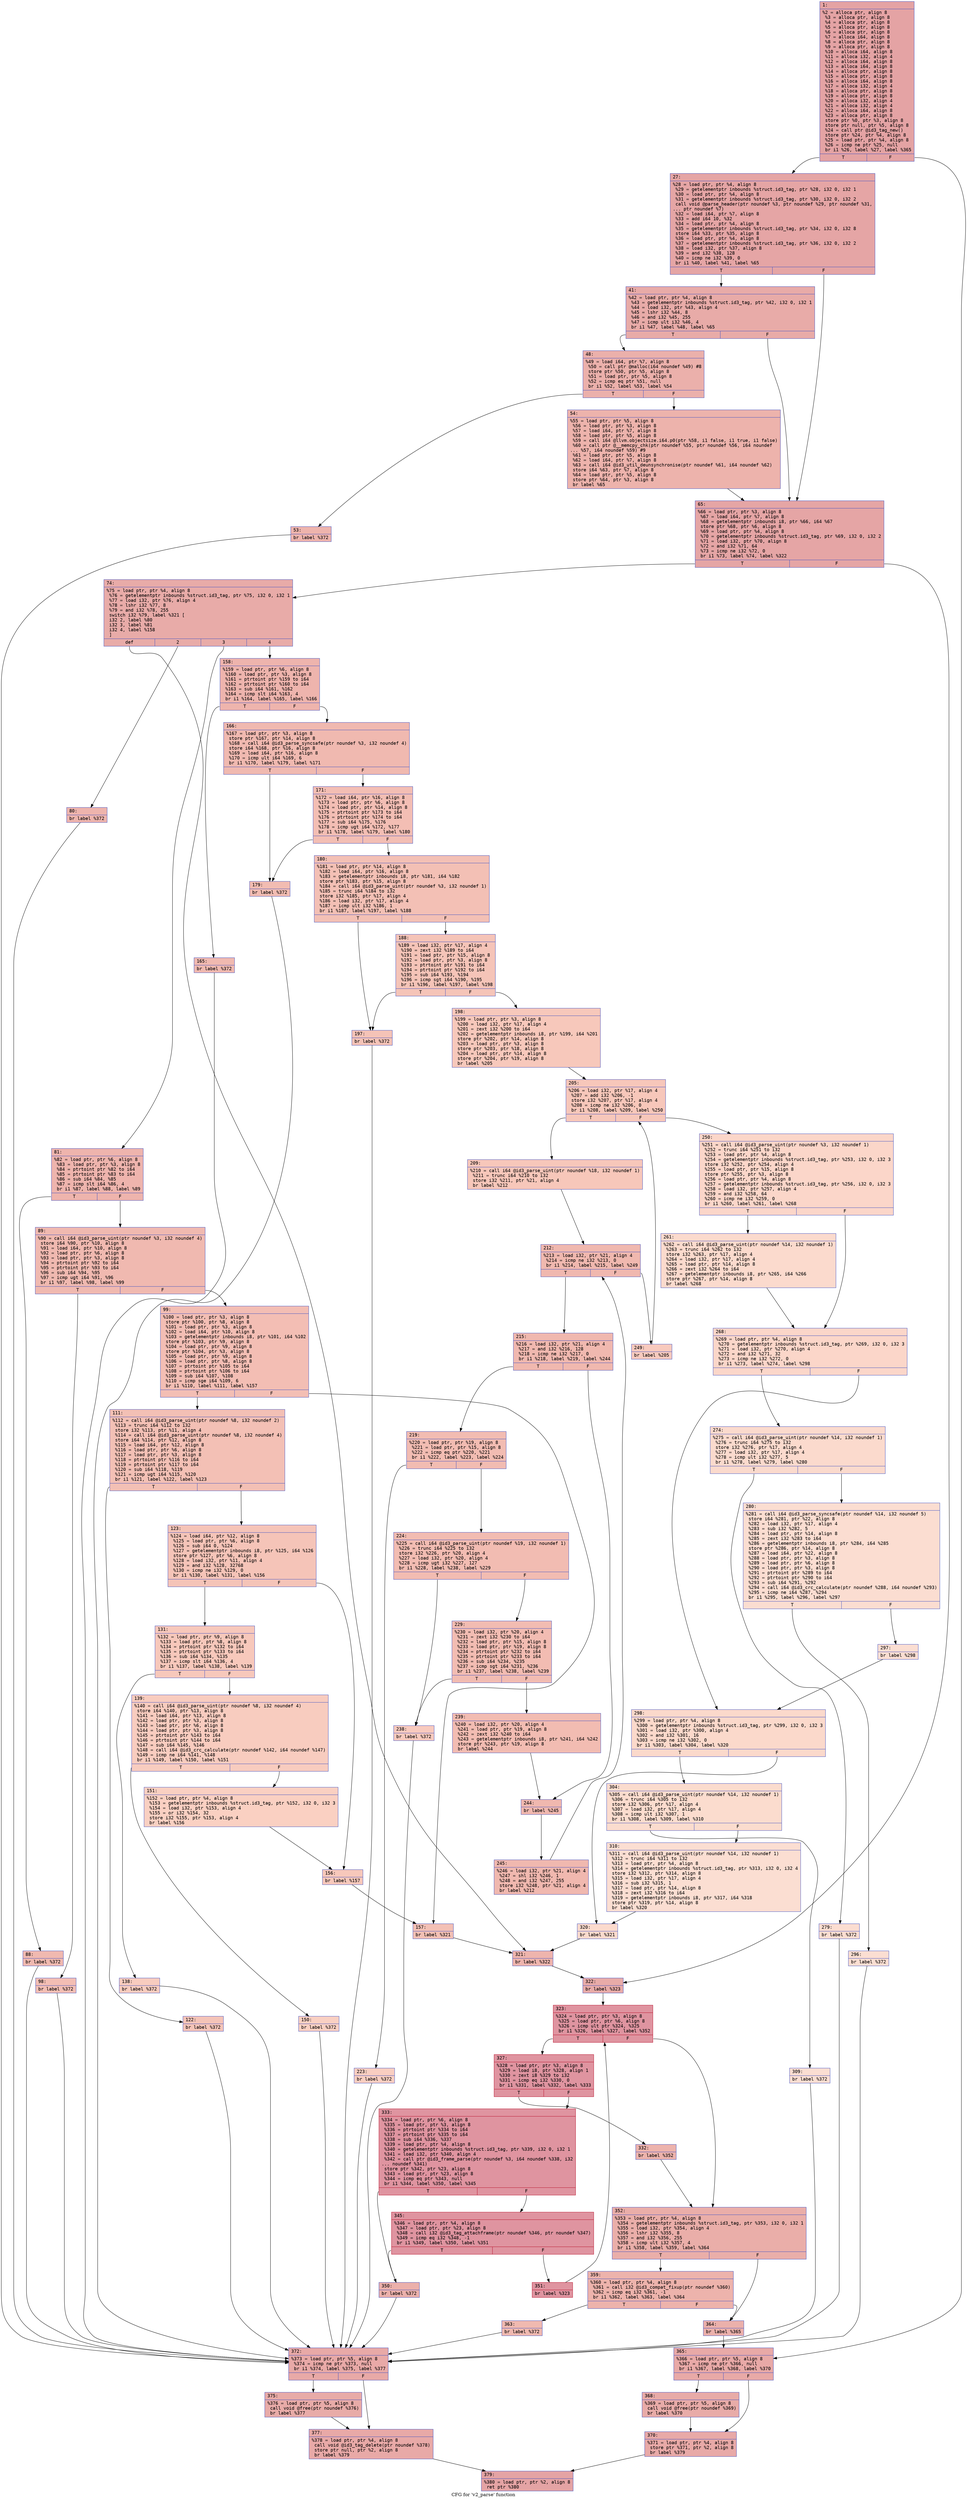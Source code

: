 digraph "CFG for 'v2_parse' function" {
	label="CFG for 'v2_parse' function";

	Node0x600001494f50 [shape=record,color="#3d50c3ff", style=filled, fillcolor="#c32e3170" fontname="Courier",label="{1:\l|  %2 = alloca ptr, align 8\l  %3 = alloca ptr, align 8\l  %4 = alloca ptr, align 8\l  %5 = alloca ptr, align 8\l  %6 = alloca ptr, align 8\l  %7 = alloca i64, align 8\l  %8 = alloca ptr, align 8\l  %9 = alloca ptr, align 8\l  %10 = alloca i64, align 8\l  %11 = alloca i32, align 4\l  %12 = alloca i64, align 8\l  %13 = alloca i64, align 8\l  %14 = alloca ptr, align 8\l  %15 = alloca ptr, align 8\l  %16 = alloca i64, align 8\l  %17 = alloca i32, align 4\l  %18 = alloca ptr, align 8\l  %19 = alloca ptr, align 8\l  %20 = alloca i32, align 4\l  %21 = alloca i32, align 4\l  %22 = alloca i64, align 8\l  %23 = alloca ptr, align 8\l  store ptr %0, ptr %3, align 8\l  store ptr null, ptr %5, align 8\l  %24 = call ptr @id3_tag_new()\l  store ptr %24, ptr %4, align 8\l  %25 = load ptr, ptr %4, align 8\l  %26 = icmp ne ptr %25, null\l  br i1 %26, label %27, label %365\l|{<s0>T|<s1>F}}"];
	Node0x600001494f50:s0 -> Node0x600001494fa0[tooltip="1 -> 27\nProbability 62.50%" ];
	Node0x600001494f50:s1 -> Node0x6000014965d0[tooltip="1 -> 365\nProbability 37.50%" ];
	Node0x600001494fa0 [shape=record,color="#3d50c3ff", style=filled, fillcolor="#c5333470" fontname="Courier",label="{27:\l|  %28 = load ptr, ptr %4, align 8\l  %29 = getelementptr inbounds %struct.id3_tag, ptr %28, i32 0, i32 1\l  %30 = load ptr, ptr %4, align 8\l  %31 = getelementptr inbounds %struct.id3_tag, ptr %30, i32 0, i32 2\l  call void @parse_header(ptr noundef %3, ptr noundef %29, ptr noundef %31,\l... ptr noundef %7)\l  %32 = load i64, ptr %7, align 8\l  %33 = add i64 10, %32\l  %34 = load ptr, ptr %4, align 8\l  %35 = getelementptr inbounds %struct.id3_tag, ptr %34, i32 0, i32 8\l  store i64 %33, ptr %35, align 8\l  %36 = load ptr, ptr %4, align 8\l  %37 = getelementptr inbounds %struct.id3_tag, ptr %36, i32 0, i32 2\l  %38 = load i32, ptr %37, align 8\l  %39 = and i32 %38, 128\l  %40 = icmp ne i32 %39, 0\l  br i1 %40, label %41, label %65\l|{<s0>T|<s1>F}}"];
	Node0x600001494fa0:s0 -> Node0x600001494ff0[tooltip="27 -> 41\nProbability 50.00%" ];
	Node0x600001494fa0:s1 -> Node0x600001495130[tooltip="27 -> 65\nProbability 50.00%" ];
	Node0x600001494ff0 [shape=record,color="#3d50c3ff", style=filled, fillcolor="#cc403a70" fontname="Courier",label="{41:\l|  %42 = load ptr, ptr %4, align 8\l  %43 = getelementptr inbounds %struct.id3_tag, ptr %42, i32 0, i32 1\l  %44 = load i32, ptr %43, align 4\l  %45 = lshr i32 %44, 8\l  %46 = and i32 %45, 255\l  %47 = icmp ult i32 %46, 4\l  br i1 %47, label %48, label %65\l|{<s0>T|<s1>F}}"];
	Node0x600001494ff0:s0 -> Node0x600001495040[tooltip="41 -> 48\nProbability 50.00%" ];
	Node0x600001494ff0:s1 -> Node0x600001495130[tooltip="41 -> 65\nProbability 50.00%" ];
	Node0x600001495040 [shape=record,color="#3d50c3ff", style=filled, fillcolor="#d24b4070" fontname="Courier",label="{48:\l|  %49 = load i64, ptr %7, align 8\l  %50 = call ptr @malloc(i64 noundef %49) #8\l  store ptr %50, ptr %5, align 8\l  %51 = load ptr, ptr %5, align 8\l  %52 = icmp eq ptr %51, null\l  br i1 %52, label %53, label %54\l|{<s0>T|<s1>F}}"];
	Node0x600001495040:s0 -> Node0x600001495090[tooltip="48 -> 53\nProbability 37.50%" ];
	Node0x600001495040:s1 -> Node0x6000014950e0[tooltip="48 -> 54\nProbability 62.50%" ];
	Node0x600001495090 [shape=record,color="#3d50c3ff", style=filled, fillcolor="#d8564670" fontname="Courier",label="{53:\l|  br label %372\l}"];
	Node0x600001495090 -> Node0x6000014966c0[tooltip="53 -> 372\nProbability 100.00%" ];
	Node0x6000014950e0 [shape=record,color="#3d50c3ff", style=filled, fillcolor="#d6524470" fontname="Courier",label="{54:\l|  %55 = load ptr, ptr %5, align 8\l  %56 = load ptr, ptr %3, align 8\l  %57 = load i64, ptr %7, align 8\l  %58 = load ptr, ptr %5, align 8\l  %59 = call i64 @llvm.objectsize.i64.p0(ptr %58, i1 false, i1 true, i1 false)\l  %60 = call ptr @__memcpy_chk(ptr noundef %55, ptr noundef %56, i64 noundef\l... %57, i64 noundef %59) #9\l  %61 = load ptr, ptr %5, align 8\l  %62 = load i64, ptr %7, align 8\l  %63 = call i64 @id3_util_deunsynchronise(ptr noundef %61, i64 noundef %62)\l  store i64 %63, ptr %7, align 8\l  %64 = load ptr, ptr %5, align 8\l  store ptr %64, ptr %3, align 8\l  br label %65\l}"];
	Node0x6000014950e0 -> Node0x600001495130[tooltip="54 -> 65\nProbability 100.00%" ];
	Node0x600001495130 [shape=record,color="#3d50c3ff", style=filled, fillcolor="#c5333470" fontname="Courier",label="{65:\l|  %66 = load ptr, ptr %3, align 8\l  %67 = load i64, ptr %7, align 8\l  %68 = getelementptr inbounds i8, ptr %66, i64 %67\l  store ptr %68, ptr %6, align 8\l  %69 = load ptr, ptr %4, align 8\l  %70 = getelementptr inbounds %struct.id3_tag, ptr %69, i32 0, i32 2\l  %71 = load i32, ptr %70, align 8\l  %72 = and i32 %71, 64\l  %73 = icmp ne i32 %72, 0\l  br i1 %73, label %74, label %322\l|{<s0>T|<s1>F}}"];
	Node0x600001495130:s0 -> Node0x600001495180[tooltip="65 -> 74\nProbability 50.00%" ];
	Node0x600001495130:s1 -> Node0x600001496210[tooltip="65 -> 322\nProbability 50.00%" ];
	Node0x600001495180 [shape=record,color="#3d50c3ff", style=filled, fillcolor="#cc403a70" fontname="Courier",label="{74:\l|  %75 = load ptr, ptr %4, align 8\l  %76 = getelementptr inbounds %struct.id3_tag, ptr %75, i32 0, i32 1\l  %77 = load i32, ptr %76, align 4\l  %78 = lshr i32 %77, 8\l  %79 = and i32 %78, 255\l  switch i32 %79, label %321 [\l    i32 2, label %80\l    i32 3, label %81\l    i32 4, label %158\l  ]\l|{<s0>def|<s1>2|<s2>3|<s3>4}}"];
	Node0x600001495180:s0 -> Node0x6000014961c0[tooltip="74 -> 321\nProbability 25.00%" ];
	Node0x600001495180:s1 -> Node0x6000014951d0[tooltip="74 -> 80\nProbability 25.00%" ];
	Node0x600001495180:s2 -> Node0x600001495220[tooltip="74 -> 81\nProbability 25.00%" ];
	Node0x600001495180:s3 -> Node0x6000014956d0[tooltip="74 -> 158\nProbability 25.00%" ];
	Node0x6000014951d0 [shape=record,color="#3d50c3ff", style=filled, fillcolor="#d8564670" fontname="Courier",label="{80:\l|  br label %372\l}"];
	Node0x6000014951d0 -> Node0x6000014966c0[tooltip="80 -> 372\nProbability 100.00%" ];
	Node0x600001495220 [shape=record,color="#3d50c3ff", style=filled, fillcolor="#d8564670" fontname="Courier",label="{81:\l|  %82 = load ptr, ptr %6, align 8\l  %83 = load ptr, ptr %3, align 8\l  %84 = ptrtoint ptr %82 to i64\l  %85 = ptrtoint ptr %83 to i64\l  %86 = sub i64 %84, %85\l  %87 = icmp slt i64 %86, 4\l  br i1 %87, label %88, label %89\l|{<s0>T|<s1>F}}"];
	Node0x600001495220:s0 -> Node0x600001495270[tooltip="81 -> 88\nProbability 50.00%" ];
	Node0x600001495220:s1 -> Node0x6000014952c0[tooltip="81 -> 89\nProbability 50.00%" ];
	Node0x600001495270 [shape=record,color="#3d50c3ff", style=filled, fillcolor="#de614d70" fontname="Courier",label="{88:\l|  br label %372\l}"];
	Node0x600001495270 -> Node0x6000014966c0[tooltip="88 -> 372\nProbability 100.00%" ];
	Node0x6000014952c0 [shape=record,color="#3d50c3ff", style=filled, fillcolor="#de614d70" fontname="Courier",label="{89:\l|  %90 = call i64 @id3_parse_uint(ptr noundef %3, i32 noundef 4)\l  store i64 %90, ptr %10, align 8\l  %91 = load i64, ptr %10, align 8\l  %92 = load ptr, ptr %6, align 8\l  %93 = load ptr, ptr %3, align 8\l  %94 = ptrtoint ptr %92 to i64\l  %95 = ptrtoint ptr %93 to i64\l  %96 = sub i64 %94, %95\l  %97 = icmp ugt i64 %91, %96\l  br i1 %97, label %98, label %99\l|{<s0>T|<s1>F}}"];
	Node0x6000014952c0:s0 -> Node0x600001495310[tooltip="89 -> 98\nProbability 50.00%" ];
	Node0x6000014952c0:s1 -> Node0x600001495360[tooltip="89 -> 99\nProbability 50.00%" ];
	Node0x600001495310 [shape=record,color="#3d50c3ff", style=filled, fillcolor="#e36c5570" fontname="Courier",label="{98:\l|  br label %372\l}"];
	Node0x600001495310 -> Node0x6000014966c0[tooltip="98 -> 372\nProbability 100.00%" ];
	Node0x600001495360 [shape=record,color="#3d50c3ff", style=filled, fillcolor="#e36c5570" fontname="Courier",label="{99:\l|  %100 = load ptr, ptr %3, align 8\l  store ptr %100, ptr %8, align 8\l  %101 = load ptr, ptr %3, align 8\l  %102 = load i64, ptr %10, align 8\l  %103 = getelementptr inbounds i8, ptr %101, i64 %102\l  store ptr %103, ptr %9, align 8\l  %104 = load ptr, ptr %9, align 8\l  store ptr %104, ptr %3, align 8\l  %105 = load ptr, ptr %9, align 8\l  %106 = load ptr, ptr %8, align 8\l  %107 = ptrtoint ptr %105 to i64\l  %108 = ptrtoint ptr %106 to i64\l  %109 = sub i64 %107, %108\l  %110 = icmp sge i64 %109, 6\l  br i1 %110, label %111, label %157\l|{<s0>T|<s1>F}}"];
	Node0x600001495360:s0 -> Node0x6000014953b0[tooltip="99 -> 111\nProbability 50.00%" ];
	Node0x600001495360:s1 -> Node0x600001495680[tooltip="99 -> 157\nProbability 50.00%" ];
	Node0x6000014953b0 [shape=record,color="#3d50c3ff", style=filled, fillcolor="#e5705870" fontname="Courier",label="{111:\l|  %112 = call i64 @id3_parse_uint(ptr noundef %8, i32 noundef 2)\l  %113 = trunc i64 %112 to i32\l  store i32 %113, ptr %11, align 4\l  %114 = call i64 @id3_parse_uint(ptr noundef %8, i32 noundef 4)\l  store i64 %114, ptr %12, align 8\l  %115 = load i64, ptr %12, align 8\l  %116 = load ptr, ptr %6, align 8\l  %117 = load ptr, ptr %3, align 8\l  %118 = ptrtoint ptr %116 to i64\l  %119 = ptrtoint ptr %117 to i64\l  %120 = sub i64 %118, %119\l  %121 = icmp ugt i64 %115, %120\l  br i1 %121, label %122, label %123\l|{<s0>T|<s1>F}}"];
	Node0x6000014953b0:s0 -> Node0x600001495400[tooltip="111 -> 122\nProbability 50.00%" ];
	Node0x6000014953b0:s1 -> Node0x600001495450[tooltip="111 -> 123\nProbability 50.00%" ];
	Node0x600001495400 [shape=record,color="#3d50c3ff", style=filled, fillcolor="#e97a5f70" fontname="Courier",label="{122:\l|  br label %372\l}"];
	Node0x600001495400 -> Node0x6000014966c0[tooltip="122 -> 372\nProbability 100.00%" ];
	Node0x600001495450 [shape=record,color="#3d50c3ff", style=filled, fillcolor="#e97a5f70" fontname="Courier",label="{123:\l|  %124 = load i64, ptr %12, align 8\l  %125 = load ptr, ptr %6, align 8\l  %126 = sub i64 0, %124\l  %127 = getelementptr inbounds i8, ptr %125, i64 %126\l  store ptr %127, ptr %6, align 8\l  %128 = load i32, ptr %11, align 4\l  %129 = and i32 %128, 32768\l  %130 = icmp ne i32 %129, 0\l  br i1 %130, label %131, label %156\l|{<s0>T|<s1>F}}"];
	Node0x600001495450:s0 -> Node0x6000014954a0[tooltip="123 -> 131\nProbability 50.00%" ];
	Node0x600001495450:s1 -> Node0x600001495630[tooltip="123 -> 156\nProbability 50.00%" ];
	Node0x6000014954a0 [shape=record,color="#3d50c3ff", style=filled, fillcolor="#ed836670" fontname="Courier",label="{131:\l|  %132 = load ptr, ptr %9, align 8\l  %133 = load ptr, ptr %8, align 8\l  %134 = ptrtoint ptr %132 to i64\l  %135 = ptrtoint ptr %133 to i64\l  %136 = sub i64 %134, %135\l  %137 = icmp slt i64 %136, 4\l  br i1 %137, label %138, label %139\l|{<s0>T|<s1>F}}"];
	Node0x6000014954a0:s0 -> Node0x6000014954f0[tooltip="131 -> 138\nProbability 50.00%" ];
	Node0x6000014954a0:s1 -> Node0x600001495540[tooltip="131 -> 139\nProbability 50.00%" ];
	Node0x6000014954f0 [shape=record,color="#3d50c3ff", style=filled, fillcolor="#f08b6e70" fontname="Courier",label="{138:\l|  br label %372\l}"];
	Node0x6000014954f0 -> Node0x6000014966c0[tooltip="138 -> 372\nProbability 100.00%" ];
	Node0x600001495540 [shape=record,color="#3d50c3ff", style=filled, fillcolor="#f08b6e70" fontname="Courier",label="{139:\l|  %140 = call i64 @id3_parse_uint(ptr noundef %8, i32 noundef 4)\l  store i64 %140, ptr %13, align 8\l  %141 = load i64, ptr %13, align 8\l  %142 = load ptr, ptr %3, align 8\l  %143 = load ptr, ptr %6, align 8\l  %144 = load ptr, ptr %3, align 8\l  %145 = ptrtoint ptr %143 to i64\l  %146 = ptrtoint ptr %144 to i64\l  %147 = sub i64 %145, %146\l  %148 = call i64 @id3_crc_calculate(ptr noundef %142, i64 noundef %147)\l  %149 = icmp ne i64 %141, %148\l  br i1 %149, label %150, label %151\l|{<s0>T|<s1>F}}"];
	Node0x600001495540:s0 -> Node0x600001495590[tooltip="139 -> 150\nProbability 50.00%" ];
	Node0x600001495540:s1 -> Node0x6000014955e0[tooltip="139 -> 151\nProbability 50.00%" ];
	Node0x600001495590 [shape=record,color="#3d50c3ff", style=filled, fillcolor="#f3947570" fontname="Courier",label="{150:\l|  br label %372\l}"];
	Node0x600001495590 -> Node0x6000014966c0[tooltip="150 -> 372\nProbability 100.00%" ];
	Node0x6000014955e0 [shape=record,color="#3d50c3ff", style=filled, fillcolor="#f3947570" fontname="Courier",label="{151:\l|  %152 = load ptr, ptr %4, align 8\l  %153 = getelementptr inbounds %struct.id3_tag, ptr %152, i32 0, i32 3\l  %154 = load i32, ptr %153, align 4\l  %155 = or i32 %154, 32\l  store i32 %155, ptr %153, align 4\l  br label %156\l}"];
	Node0x6000014955e0 -> Node0x600001495630[tooltip="151 -> 156\nProbability 100.00%" ];
	Node0x600001495630 [shape=record,color="#3d50c3ff", style=filled, fillcolor="#ed836670" fontname="Courier",label="{156:\l|  br label %157\l}"];
	Node0x600001495630 -> Node0x600001495680[tooltip="156 -> 157\nProbability 100.00%" ];
	Node0x600001495680 [shape=record,color="#3d50c3ff", style=filled, fillcolor="#e5705870" fontname="Courier",label="{157:\l|  br label %321\l}"];
	Node0x600001495680 -> Node0x6000014961c0[tooltip="157 -> 321\nProbability 100.00%" ];
	Node0x6000014956d0 [shape=record,color="#3d50c3ff", style=filled, fillcolor="#d8564670" fontname="Courier",label="{158:\l|  %159 = load ptr, ptr %6, align 8\l  %160 = load ptr, ptr %3, align 8\l  %161 = ptrtoint ptr %159 to i64\l  %162 = ptrtoint ptr %160 to i64\l  %163 = sub i64 %161, %162\l  %164 = icmp slt i64 %163, 4\l  br i1 %164, label %165, label %166\l|{<s0>T|<s1>F}}"];
	Node0x6000014956d0:s0 -> Node0x600001495720[tooltip="158 -> 165\nProbability 50.00%" ];
	Node0x6000014956d0:s1 -> Node0x600001495770[tooltip="158 -> 166\nProbability 50.00%" ];
	Node0x600001495720 [shape=record,color="#3d50c3ff", style=filled, fillcolor="#de614d70" fontname="Courier",label="{165:\l|  br label %372\l}"];
	Node0x600001495720 -> Node0x6000014966c0[tooltip="165 -> 372\nProbability 100.00%" ];
	Node0x600001495770 [shape=record,color="#3d50c3ff", style=filled, fillcolor="#de614d70" fontname="Courier",label="{166:\l|  %167 = load ptr, ptr %3, align 8\l  store ptr %167, ptr %14, align 8\l  %168 = call i64 @id3_parse_syncsafe(ptr noundef %3, i32 noundef 4)\l  store i64 %168, ptr %16, align 8\l  %169 = load i64, ptr %16, align 8\l  %170 = icmp ult i64 %169, 6\l  br i1 %170, label %179, label %171\l|{<s0>T|<s1>F}}"];
	Node0x600001495770:s0 -> Node0x600001495810[tooltip="166 -> 179\nProbability 50.00%" ];
	Node0x600001495770:s1 -> Node0x6000014957c0[tooltip="166 -> 171\nProbability 50.00%" ];
	Node0x6000014957c0 [shape=record,color="#3d50c3ff", style=filled, fillcolor="#e36c5570" fontname="Courier",label="{171:\l|  %172 = load i64, ptr %16, align 8\l  %173 = load ptr, ptr %6, align 8\l  %174 = load ptr, ptr %14, align 8\l  %175 = ptrtoint ptr %173 to i64\l  %176 = ptrtoint ptr %174 to i64\l  %177 = sub i64 %175, %176\l  %178 = icmp ugt i64 %172, %177\l  br i1 %178, label %179, label %180\l|{<s0>T|<s1>F}}"];
	Node0x6000014957c0:s0 -> Node0x600001495810[tooltip="171 -> 179\nProbability 50.00%" ];
	Node0x6000014957c0:s1 -> Node0x600001495860[tooltip="171 -> 180\nProbability 50.00%" ];
	Node0x600001495810 [shape=record,color="#3d50c3ff", style=filled, fillcolor="#e1675170" fontname="Courier",label="{179:\l|  br label %372\l}"];
	Node0x600001495810 -> Node0x6000014966c0[tooltip="179 -> 372\nProbability 100.00%" ];
	Node0x600001495860 [shape=record,color="#3d50c3ff", style=filled, fillcolor="#e5705870" fontname="Courier",label="{180:\l|  %181 = load ptr, ptr %14, align 8\l  %182 = load i64, ptr %16, align 8\l  %183 = getelementptr inbounds i8, ptr %181, i64 %182\l  store ptr %183, ptr %15, align 8\l  %184 = call i64 @id3_parse_uint(ptr noundef %3, i32 noundef 1)\l  %185 = trunc i64 %184 to i32\l  store i32 %185, ptr %17, align 4\l  %186 = load i32, ptr %17, align 4\l  %187 = icmp ult i32 %186, 1\l  br i1 %187, label %197, label %188\l|{<s0>T|<s1>F}}"];
	Node0x600001495860:s0 -> Node0x600001495900[tooltip="180 -> 197\nProbability 50.00%" ];
	Node0x600001495860:s1 -> Node0x6000014958b0[tooltip="180 -> 188\nProbability 50.00%" ];
	Node0x6000014958b0 [shape=record,color="#3d50c3ff", style=filled, fillcolor="#e97a5f70" fontname="Courier",label="{188:\l|  %189 = load i32, ptr %17, align 4\l  %190 = zext i32 %189 to i64\l  %191 = load ptr, ptr %15, align 8\l  %192 = load ptr, ptr %3, align 8\l  %193 = ptrtoint ptr %191 to i64\l  %194 = ptrtoint ptr %192 to i64\l  %195 = sub i64 %193, %194\l  %196 = icmp sgt i64 %190, %195\l  br i1 %196, label %197, label %198\l|{<s0>T|<s1>F}}"];
	Node0x6000014958b0:s0 -> Node0x600001495900[tooltip="188 -> 197\nProbability 50.00%" ];
	Node0x6000014958b0:s1 -> Node0x600001495950[tooltip="188 -> 198\nProbability 50.00%" ];
	Node0x600001495900 [shape=record,color="#3d50c3ff", style=filled, fillcolor="#e8765c70" fontname="Courier",label="{197:\l|  br label %372\l}"];
	Node0x600001495900 -> Node0x6000014966c0[tooltip="197 -> 372\nProbability 100.00%" ];
	Node0x600001495950 [shape=record,color="#3d50c3ff", style=filled, fillcolor="#ed836670" fontname="Courier",label="{198:\l|  %199 = load ptr, ptr %3, align 8\l  %200 = load i32, ptr %17, align 4\l  %201 = zext i32 %200 to i64\l  %202 = getelementptr inbounds i8, ptr %199, i64 %201\l  store ptr %202, ptr %14, align 8\l  %203 = load ptr, ptr %3, align 8\l  store ptr %203, ptr %18, align 8\l  %204 = load ptr, ptr %14, align 8\l  store ptr %204, ptr %19, align 8\l  br label %205\l}"];
	Node0x600001495950 -> Node0x6000014959a0[tooltip="198 -> 205\nProbability 100.00%" ];
	Node0x6000014959a0 [shape=record,color="#3d50c3ff", style=filled, fillcolor="#ec7f6370" fontname="Courier",label="{205:\l|  %206 = load i32, ptr %17, align 4\l  %207 = add i32 %206, -1\l  store i32 %207, ptr %17, align 4\l  %208 = icmp ne i32 %206, 0\l  br i1 %208, label %209, label %250\l|{<s0>T|<s1>F}}"];
	Node0x6000014959a0:s0 -> Node0x6000014959f0[tooltip="205 -> 209\nProbability 96.88%" ];
	Node0x6000014959a0:s1 -> Node0x600001495db0[tooltip="205 -> 250\nProbability 3.12%" ];
	Node0x6000014959f0 [shape=record,color="#3d50c3ff", style=filled, fillcolor="#ec7f6370" fontname="Courier",label="{209:\l|  %210 = call i64 @id3_parse_uint(ptr noundef %18, i32 noundef 1)\l  %211 = trunc i64 %210 to i32\l  store i32 %211, ptr %21, align 4\l  br label %212\l}"];
	Node0x6000014959f0 -> Node0x600001495a40[tooltip="209 -> 212\nProbability 100.00%" ];
	Node0x600001495a40 [shape=record,color="#3d50c3ff", style=filled, fillcolor="#dc5d4a70" fontname="Courier",label="{212:\l|  %213 = load i32, ptr %21, align 4\l  %214 = icmp ne i32 %213, 0\l  br i1 %214, label %215, label %249\l|{<s0>T|<s1>F}}"];
	Node0x600001495a40:s0 -> Node0x600001495a90[tooltip="212 -> 215\nProbability 96.88%" ];
	Node0x600001495a40:s1 -> Node0x600001495d60[tooltip="212 -> 249\nProbability 3.12%" ];
	Node0x600001495a90 [shape=record,color="#3d50c3ff", style=filled, fillcolor="#dc5d4a70" fontname="Courier",label="{215:\l|  %216 = load i32, ptr %21, align 4\l  %217 = and i32 %216, 128\l  %218 = icmp ne i32 %217, 0\l  br i1 %218, label %219, label %244\l|{<s0>T|<s1>F}}"];
	Node0x600001495a90:s0 -> Node0x600001495ae0[tooltip="215 -> 219\nProbability 50.00%" ];
	Node0x600001495a90:s1 -> Node0x600001495cc0[tooltip="215 -> 244\nProbability 50.00%" ];
	Node0x600001495ae0 [shape=record,color="#3d50c3ff", style=filled, fillcolor="#e1675170" fontname="Courier",label="{219:\l|  %220 = load ptr, ptr %19, align 8\l  %221 = load ptr, ptr %15, align 8\l  %222 = icmp eq ptr %220, %221\l  br i1 %222, label %223, label %224\l|{<s0>T|<s1>F}}"];
	Node0x600001495ae0:s0 -> Node0x600001495b30[tooltip="219 -> 223\nProbability 3.12%" ];
	Node0x600001495ae0:s1 -> Node0x600001495b80[tooltip="219 -> 224\nProbability 96.88%" ];
	Node0x600001495b30 [shape=record,color="#3d50c3ff", style=filled, fillcolor="#f2907270" fontname="Courier",label="{223:\l|  br label %372\l}"];
	Node0x600001495b30 -> Node0x6000014966c0[tooltip="223 -> 372\nProbability 100.00%" ];
	Node0x600001495b80 [shape=record,color="#3d50c3ff", style=filled, fillcolor="#e1675170" fontname="Courier",label="{224:\l|  %225 = call i64 @id3_parse_uint(ptr noundef %19, i32 noundef 1)\l  %226 = trunc i64 %225 to i32\l  store i32 %226, ptr %20, align 4\l  %227 = load i32, ptr %20, align 4\l  %228 = icmp ugt i32 %227, 127\l  br i1 %228, label %238, label %229\l|{<s0>T|<s1>F}}"];
	Node0x600001495b80:s0 -> Node0x600001495c20[tooltip="224 -> 238\nProbability 3.12%" ];
	Node0x600001495b80:s1 -> Node0x600001495bd0[tooltip="224 -> 229\nProbability 96.88%" ];
	Node0x600001495bd0 [shape=record,color="#3d50c3ff", style=filled, fillcolor="#e1675170" fontname="Courier",label="{229:\l|  %230 = load i32, ptr %20, align 4\l  %231 = zext i32 %230 to i64\l  %232 = load ptr, ptr %15, align 8\l  %233 = load ptr, ptr %19, align 8\l  %234 = ptrtoint ptr %232 to i64\l  %235 = ptrtoint ptr %233 to i64\l  %236 = sub i64 %234, %235\l  %237 = icmp sgt i64 %231, %236\l  br i1 %237, label %238, label %239\l|{<s0>T|<s1>F}}"];
	Node0x600001495bd0:s0 -> Node0x600001495c20[tooltip="229 -> 238\nProbability 3.12%" ];
	Node0x600001495bd0:s1 -> Node0x600001495c70[tooltip="229 -> 239\nProbability 96.88%" ];
	Node0x600001495c20 [shape=record,color="#3d50c3ff", style=filled, fillcolor="#ef886b70" fontname="Courier",label="{238:\l|  br label %372\l}"];
	Node0x600001495c20 -> Node0x6000014966c0[tooltip="238 -> 372\nProbability 100.00%" ];
	Node0x600001495c70 [shape=record,color="#3d50c3ff", style=filled, fillcolor="#e1675170" fontname="Courier",label="{239:\l|  %240 = load i32, ptr %20, align 4\l  %241 = load ptr, ptr %19, align 8\l  %242 = zext i32 %240 to i64\l  %243 = getelementptr inbounds i8, ptr %241, i64 %242\l  store ptr %243, ptr %19, align 8\l  br label %244\l}"];
	Node0x600001495c70 -> Node0x600001495cc0[tooltip="239 -> 244\nProbability 100.00%" ];
	Node0x600001495cc0 [shape=record,color="#3d50c3ff", style=filled, fillcolor="#dc5d4a70" fontname="Courier",label="{244:\l|  br label %245\l}"];
	Node0x600001495cc0 -> Node0x600001495d10[tooltip="244 -> 245\nProbability 100.00%" ];
	Node0x600001495d10 [shape=record,color="#3d50c3ff", style=filled, fillcolor="#dc5d4a70" fontname="Courier",label="{245:\l|  %246 = load i32, ptr %21, align 4\l  %247 = shl i32 %246, 1\l  %248 = and i32 %247, 255\l  store i32 %248, ptr %21, align 4\l  br label %212\l}"];
	Node0x600001495d10 -> Node0x600001495a40[tooltip="245 -> 212\nProbability 100.00%" ];
	Node0x600001495d60 [shape=record,color="#3d50c3ff", style=filled, fillcolor="#ef886b70" fontname="Courier",label="{249:\l|  br label %205\l}"];
	Node0x600001495d60 -> Node0x6000014959a0[tooltip="249 -> 205\nProbability 100.00%" ];
	Node0x600001495db0 [shape=record,color="#3d50c3ff", style=filled, fillcolor="#f6a38570" fontname="Courier",label="{250:\l|  %251 = call i64 @id3_parse_uint(ptr noundef %3, i32 noundef 1)\l  %252 = trunc i64 %251 to i32\l  %253 = load ptr, ptr %4, align 8\l  %254 = getelementptr inbounds %struct.id3_tag, ptr %253, i32 0, i32 3\l  store i32 %252, ptr %254, align 4\l  %255 = load ptr, ptr %15, align 8\l  store ptr %255, ptr %3, align 8\l  %256 = load ptr, ptr %4, align 8\l  %257 = getelementptr inbounds %struct.id3_tag, ptr %256, i32 0, i32 3\l  %258 = load i32, ptr %257, align 4\l  %259 = and i32 %258, 64\l  %260 = icmp ne i32 %259, 0\l  br i1 %260, label %261, label %268\l|{<s0>T|<s1>F}}"];
	Node0x600001495db0:s0 -> Node0x600001495e00[tooltip="250 -> 261\nProbability 50.00%" ];
	Node0x600001495db0:s1 -> Node0x600001495e50[tooltip="250 -> 268\nProbability 50.00%" ];
	Node0x600001495e00 [shape=record,color="#3d50c3ff", style=filled, fillcolor="#f7ac8e70" fontname="Courier",label="{261:\l|  %262 = call i64 @id3_parse_uint(ptr noundef %14, i32 noundef 1)\l  %263 = trunc i64 %262 to i32\l  store i32 %263, ptr %17, align 4\l  %264 = load i32, ptr %17, align 4\l  %265 = load ptr, ptr %14, align 8\l  %266 = zext i32 %264 to i64\l  %267 = getelementptr inbounds i8, ptr %265, i64 %266\l  store ptr %267, ptr %14, align 8\l  br label %268\l}"];
	Node0x600001495e00 -> Node0x600001495e50[tooltip="261 -> 268\nProbability 100.00%" ];
	Node0x600001495e50 [shape=record,color="#3d50c3ff", style=filled, fillcolor="#f6a38570" fontname="Courier",label="{268:\l|  %269 = load ptr, ptr %4, align 8\l  %270 = getelementptr inbounds %struct.id3_tag, ptr %269, i32 0, i32 3\l  %271 = load i32, ptr %270, align 4\l  %272 = and i32 %271, 32\l  %273 = icmp ne i32 %272, 0\l  br i1 %273, label %274, label %298\l|{<s0>T|<s1>F}}"];
	Node0x600001495e50:s0 -> Node0x600001495ea0[tooltip="268 -> 274\nProbability 50.00%" ];
	Node0x600001495e50:s1 -> Node0x600001496030[tooltip="268 -> 298\nProbability 50.00%" ];
	Node0x600001495ea0 [shape=record,color="#3d50c3ff", style=filled, fillcolor="#f7ac8e70" fontname="Courier",label="{274:\l|  %275 = call i64 @id3_parse_uint(ptr noundef %14, i32 noundef 1)\l  %276 = trunc i64 %275 to i32\l  store i32 %276, ptr %17, align 4\l  %277 = load i32, ptr %17, align 4\l  %278 = icmp ult i32 %277, 5\l  br i1 %278, label %279, label %280\l|{<s0>T|<s1>F}}"];
	Node0x600001495ea0:s0 -> Node0x600001495ef0[tooltip="274 -> 279\nProbability 50.00%" ];
	Node0x600001495ea0:s1 -> Node0x600001495f40[tooltip="274 -> 280\nProbability 50.00%" ];
	Node0x600001495ef0 [shape=record,color="#3d50c3ff", style=filled, fillcolor="#f7b39670" fontname="Courier",label="{279:\l|  br label %372\l}"];
	Node0x600001495ef0 -> Node0x6000014966c0[tooltip="279 -> 372\nProbability 100.00%" ];
	Node0x600001495f40 [shape=record,color="#3d50c3ff", style=filled, fillcolor="#f7b39670" fontname="Courier",label="{280:\l|  %281 = call i64 @id3_parse_syncsafe(ptr noundef %14, i32 noundef 5)\l  store i64 %281, ptr %22, align 8\l  %282 = load i32, ptr %17, align 4\l  %283 = sub i32 %282, 5\l  %284 = load ptr, ptr %14, align 8\l  %285 = zext i32 %283 to i64\l  %286 = getelementptr inbounds i8, ptr %284, i64 %285\l  store ptr %286, ptr %14, align 8\l  %287 = load i64, ptr %22, align 8\l  %288 = load ptr, ptr %3, align 8\l  %289 = load ptr, ptr %6, align 8\l  %290 = load ptr, ptr %3, align 8\l  %291 = ptrtoint ptr %289 to i64\l  %292 = ptrtoint ptr %290 to i64\l  %293 = sub i64 %291, %292\l  %294 = call i64 @id3_crc_calculate(ptr noundef %288, i64 noundef %293)\l  %295 = icmp ne i64 %287, %294\l  br i1 %295, label %296, label %297\l|{<s0>T|<s1>F}}"];
	Node0x600001495f40:s0 -> Node0x600001495f90[tooltip="280 -> 296\nProbability 50.00%" ];
	Node0x600001495f40:s1 -> Node0x600001495fe0[tooltip="280 -> 297\nProbability 50.00%" ];
	Node0x600001495f90 [shape=record,color="#3d50c3ff", style=filled, fillcolor="#f7b59970" fontname="Courier",label="{296:\l|  br label %372\l}"];
	Node0x600001495f90 -> Node0x6000014966c0[tooltip="296 -> 372\nProbability 100.00%" ];
	Node0x600001495fe0 [shape=record,color="#3d50c3ff", style=filled, fillcolor="#f7b59970" fontname="Courier",label="{297:\l|  br label %298\l}"];
	Node0x600001495fe0 -> Node0x600001496030[tooltip="297 -> 298\nProbability 100.00%" ];
	Node0x600001496030 [shape=record,color="#3d50c3ff", style=filled, fillcolor="#f7a88970" fontname="Courier",label="{298:\l|  %299 = load ptr, ptr %4, align 8\l  %300 = getelementptr inbounds %struct.id3_tag, ptr %299, i32 0, i32 3\l  %301 = load i32, ptr %300, align 4\l  %302 = and i32 %301, 16\l  %303 = icmp ne i32 %302, 0\l  br i1 %303, label %304, label %320\l|{<s0>T|<s1>F}}"];
	Node0x600001496030:s0 -> Node0x600001496080[tooltip="298 -> 304\nProbability 50.00%" ];
	Node0x600001496030:s1 -> Node0x600001496170[tooltip="298 -> 320\nProbability 50.00%" ];
	Node0x600001496080 [shape=record,color="#3d50c3ff", style=filled, fillcolor="#f7af9170" fontname="Courier",label="{304:\l|  %305 = call i64 @id3_parse_uint(ptr noundef %14, i32 noundef 1)\l  %306 = trunc i64 %305 to i32\l  store i32 %306, ptr %17, align 4\l  %307 = load i32, ptr %17, align 4\l  %308 = icmp ult i32 %307, 1\l  br i1 %308, label %309, label %310\l|{<s0>T|<s1>F}}"];
	Node0x600001496080:s0 -> Node0x6000014960d0[tooltip="304 -> 309\nProbability 50.00%" ];
	Node0x600001496080:s1 -> Node0x600001496120[tooltip="304 -> 310\nProbability 50.00%" ];
	Node0x6000014960d0 [shape=record,color="#3d50c3ff", style=filled, fillcolor="#f7b59970" fontname="Courier",label="{309:\l|  br label %372\l}"];
	Node0x6000014960d0 -> Node0x6000014966c0[tooltip="309 -> 372\nProbability 100.00%" ];
	Node0x600001496120 [shape=record,color="#3d50c3ff", style=filled, fillcolor="#f7b59970" fontname="Courier",label="{310:\l|  %311 = call i64 @id3_parse_uint(ptr noundef %14, i32 noundef 1)\l  %312 = trunc i64 %311 to i32\l  %313 = load ptr, ptr %4, align 8\l  %314 = getelementptr inbounds %struct.id3_tag, ptr %313, i32 0, i32 4\l  store i32 %312, ptr %314, align 8\l  %315 = load i32, ptr %17, align 4\l  %316 = sub i32 %315, 1\l  %317 = load ptr, ptr %14, align 8\l  %318 = zext i32 %316 to i64\l  %319 = getelementptr inbounds i8, ptr %317, i64 %318\l  store ptr %319, ptr %14, align 8\l  br label %320\l}"];
	Node0x600001496120 -> Node0x600001496170[tooltip="310 -> 320\nProbability 100.00%" ];
	Node0x600001496170 [shape=record,color="#3d50c3ff", style=filled, fillcolor="#f7ac8e70" fontname="Courier",label="{320:\l|  br label %321\l}"];
	Node0x600001496170 -> Node0x6000014961c0[tooltip="320 -> 321\nProbability 100.00%" ];
	Node0x6000014961c0 [shape=record,color="#3d50c3ff", style=filled, fillcolor="#d8564670" fontname="Courier",label="{321:\l|  br label %322\l}"];
	Node0x6000014961c0 -> Node0x600001496210[tooltip="321 -> 322\nProbability 100.00%" ];
	Node0x600001496210 [shape=record,color="#3d50c3ff", style=filled, fillcolor="#cc403a70" fontname="Courier",label="{322:\l|  br label %323\l}"];
	Node0x600001496210 -> Node0x600001496260[tooltip="322 -> 323\nProbability 100.00%" ];
	Node0x600001496260 [shape=record,color="#b70d28ff", style=filled, fillcolor="#b70d2870" fontname="Courier",label="{323:\l|  %324 = load ptr, ptr %3, align 8\l  %325 = load ptr, ptr %6, align 8\l  %326 = icmp ult ptr %324, %325\l  br i1 %326, label %327, label %352\l|{<s0>T|<s1>F}}"];
	Node0x600001496260:s0 -> Node0x6000014962b0[tooltip="323 -> 327\nProbability 96.88%" ];
	Node0x600001496260:s1 -> Node0x600001496490[tooltip="323 -> 352\nProbability 3.12%" ];
	Node0x6000014962b0 [shape=record,color="#b70d28ff", style=filled, fillcolor="#b70d2870" fontname="Courier",label="{327:\l|  %328 = load ptr, ptr %3, align 8\l  %329 = load i8, ptr %328, align 1\l  %330 = zext i8 %329 to i32\l  %331 = icmp eq i32 %330, 0\l  br i1 %331, label %332, label %333\l|{<s0>T|<s1>F}}"];
	Node0x6000014962b0:s0 -> Node0x600001496300[tooltip="327 -> 332\nProbability 3.12%" ];
	Node0x6000014962b0:s1 -> Node0x600001496350[tooltip="327 -> 333\nProbability 96.88%" ];
	Node0x600001496300 [shape=record,color="#3d50c3ff", style=filled, fillcolor="#d6524470" fontname="Courier",label="{332:\l|  br label %352\l}"];
	Node0x600001496300 -> Node0x600001496490[tooltip="332 -> 352\nProbability 100.00%" ];
	Node0x600001496350 [shape=record,color="#b70d28ff", style=filled, fillcolor="#b70d2870" fontname="Courier",label="{333:\l|  %334 = load ptr, ptr %6, align 8\l  %335 = load ptr, ptr %3, align 8\l  %336 = ptrtoint ptr %334 to i64\l  %337 = ptrtoint ptr %335 to i64\l  %338 = sub i64 %336, %337\l  %339 = load ptr, ptr %4, align 8\l  %340 = getelementptr inbounds %struct.id3_tag, ptr %339, i32 0, i32 1\l  %341 = load i32, ptr %340, align 4\l  %342 = call ptr @id3_frame_parse(ptr noundef %3, i64 noundef %338, i32\l... noundef %341)\l  store ptr %342, ptr %23, align 8\l  %343 = load ptr, ptr %23, align 8\l  %344 = icmp eq ptr %343, null\l  br i1 %344, label %350, label %345\l|{<s0>T|<s1>F}}"];
	Node0x600001496350:s0 -> Node0x6000014963f0[tooltip="333 -> 350\nProbability 3.12%" ];
	Node0x600001496350:s1 -> Node0x6000014963a0[tooltip="333 -> 345\nProbability 96.88%" ];
	Node0x6000014963a0 [shape=record,color="#b70d28ff", style=filled, fillcolor="#b70d2870" fontname="Courier",label="{345:\l|  %346 = load ptr, ptr %4, align 8\l  %347 = load ptr, ptr %23, align 8\l  %348 = call i32 @id3_tag_attachframe(ptr noundef %346, ptr noundef %347)\l  %349 = icmp eq i32 %348, -1\l  br i1 %349, label %350, label %351\l|{<s0>T|<s1>F}}"];
	Node0x6000014963a0:s0 -> Node0x6000014963f0[tooltip="345 -> 350\nProbability 3.12%" ];
	Node0x6000014963a0:s1 -> Node0x600001496440[tooltip="345 -> 351\nProbability 96.88%" ];
	Node0x6000014963f0 [shape=record,color="#3d50c3ff", style=filled, fillcolor="#d24b4070" fontname="Courier",label="{350:\l|  br label %372\l}"];
	Node0x6000014963f0 -> Node0x6000014966c0[tooltip="350 -> 372\nProbability 100.00%" ];
	Node0x600001496440 [shape=record,color="#b70d28ff", style=filled, fillcolor="#b70d2870" fontname="Courier",label="{351:\l|  br label %323\l}"];
	Node0x600001496440 -> Node0x600001496260[tooltip="351 -> 323\nProbability 100.00%" ];
	Node0x600001496490 [shape=record,color="#3d50c3ff", style=filled, fillcolor="#d0473d70" fontname="Courier",label="{352:\l|  %353 = load ptr, ptr %4, align 8\l  %354 = getelementptr inbounds %struct.id3_tag, ptr %353, i32 0, i32 1\l  %355 = load i32, ptr %354, align 4\l  %356 = lshr i32 %355, 8\l  %357 = and i32 %356, 255\l  %358 = icmp ult i32 %357, 4\l  br i1 %358, label %359, label %364\l|{<s0>T|<s1>F}}"];
	Node0x600001496490:s0 -> Node0x6000014964e0[tooltip="352 -> 359\nProbability 50.00%" ];
	Node0x600001496490:s1 -> Node0x600001496580[tooltip="352 -> 364\nProbability 50.00%" ];
	Node0x6000014964e0 [shape=record,color="#3d50c3ff", style=filled, fillcolor="#d6524470" fontname="Courier",label="{359:\l|  %360 = load ptr, ptr %4, align 8\l  %361 = call i32 @id3_compat_fixup(ptr noundef %360)\l  %362 = icmp eq i32 %361, -1\l  br i1 %362, label %363, label %364\l|{<s0>T|<s1>F}}"];
	Node0x6000014964e0:s0 -> Node0x600001496530[tooltip="359 -> 363\nProbability 37.50%" ];
	Node0x6000014964e0:s1 -> Node0x600001496580[tooltip="359 -> 364\nProbability 62.50%" ];
	Node0x600001496530 [shape=record,color="#3d50c3ff", style=filled, fillcolor="#de614d70" fontname="Courier",label="{363:\l|  br label %372\l}"];
	Node0x600001496530 -> Node0x6000014966c0[tooltip="363 -> 372\nProbability 100.00%" ];
	Node0x600001496580 [shape=record,color="#3d50c3ff", style=filled, fillcolor="#d24b4070" fontname="Courier",label="{364:\l|  br label %365\l}"];
	Node0x600001496580 -> Node0x6000014965d0[tooltip="364 -> 365\nProbability 100.00%" ];
	Node0x6000014965d0 [shape=record,color="#3d50c3ff", style=filled, fillcolor="#ca3b3770" fontname="Courier",label="{365:\l|  %366 = load ptr, ptr %5, align 8\l  %367 = icmp ne ptr %366, null\l  br i1 %367, label %368, label %370\l|{<s0>T|<s1>F}}"];
	Node0x6000014965d0:s0 -> Node0x600001496620[tooltip="365 -> 368\nProbability 62.50%" ];
	Node0x6000014965d0:s1 -> Node0x600001496670[tooltip="365 -> 370\nProbability 37.50%" ];
	Node0x600001496620 [shape=record,color="#3d50c3ff", style=filled, fillcolor="#cc403a70" fontname="Courier",label="{368:\l|  %369 = load ptr, ptr %5, align 8\l  call void @free(ptr noundef %369)\l  br label %370\l}"];
	Node0x600001496620 -> Node0x600001496670[tooltip="368 -> 370\nProbability 100.00%" ];
	Node0x600001496670 [shape=record,color="#3d50c3ff", style=filled, fillcolor="#ca3b3770" fontname="Courier",label="{370:\l|  %371 = load ptr, ptr %4, align 8\l  store ptr %371, ptr %2, align 8\l  br label %379\l}"];
	Node0x600001496670 -> Node0x6000014967b0[tooltip="370 -> 379\nProbability 100.00%" ];
	Node0x6000014966c0 [shape=record,color="#3d50c3ff", style=filled, fillcolor="#ca3b3770" fontname="Courier",label="{372:\l|  %373 = load ptr, ptr %5, align 8\l  %374 = icmp ne ptr %373, null\l  br i1 %374, label %375, label %377\l|{<s0>T|<s1>F}}"];
	Node0x6000014966c0:s0 -> Node0x600001496710[tooltip="372 -> 375\nProbability 62.50%" ];
	Node0x6000014966c0:s1 -> Node0x600001496760[tooltip="372 -> 377\nProbability 37.50%" ];
	Node0x600001496710 [shape=record,color="#3d50c3ff", style=filled, fillcolor="#cc403a70" fontname="Courier",label="{375:\l|  %376 = load ptr, ptr %5, align 8\l  call void @free(ptr noundef %376)\l  br label %377\l}"];
	Node0x600001496710 -> Node0x600001496760[tooltip="375 -> 377\nProbability 100.00%" ];
	Node0x600001496760 [shape=record,color="#3d50c3ff", style=filled, fillcolor="#ca3b3770" fontname="Courier",label="{377:\l|  %378 = load ptr, ptr %4, align 8\l  call void @id3_tag_delete(ptr noundef %378)\l  store ptr null, ptr %2, align 8\l  br label %379\l}"];
	Node0x600001496760 -> Node0x6000014967b0[tooltip="377 -> 379\nProbability 100.00%" ];
	Node0x6000014967b0 [shape=record,color="#3d50c3ff", style=filled, fillcolor="#c32e3170" fontname="Courier",label="{379:\l|  %380 = load ptr, ptr %2, align 8\l  ret ptr %380\l}"];
}
